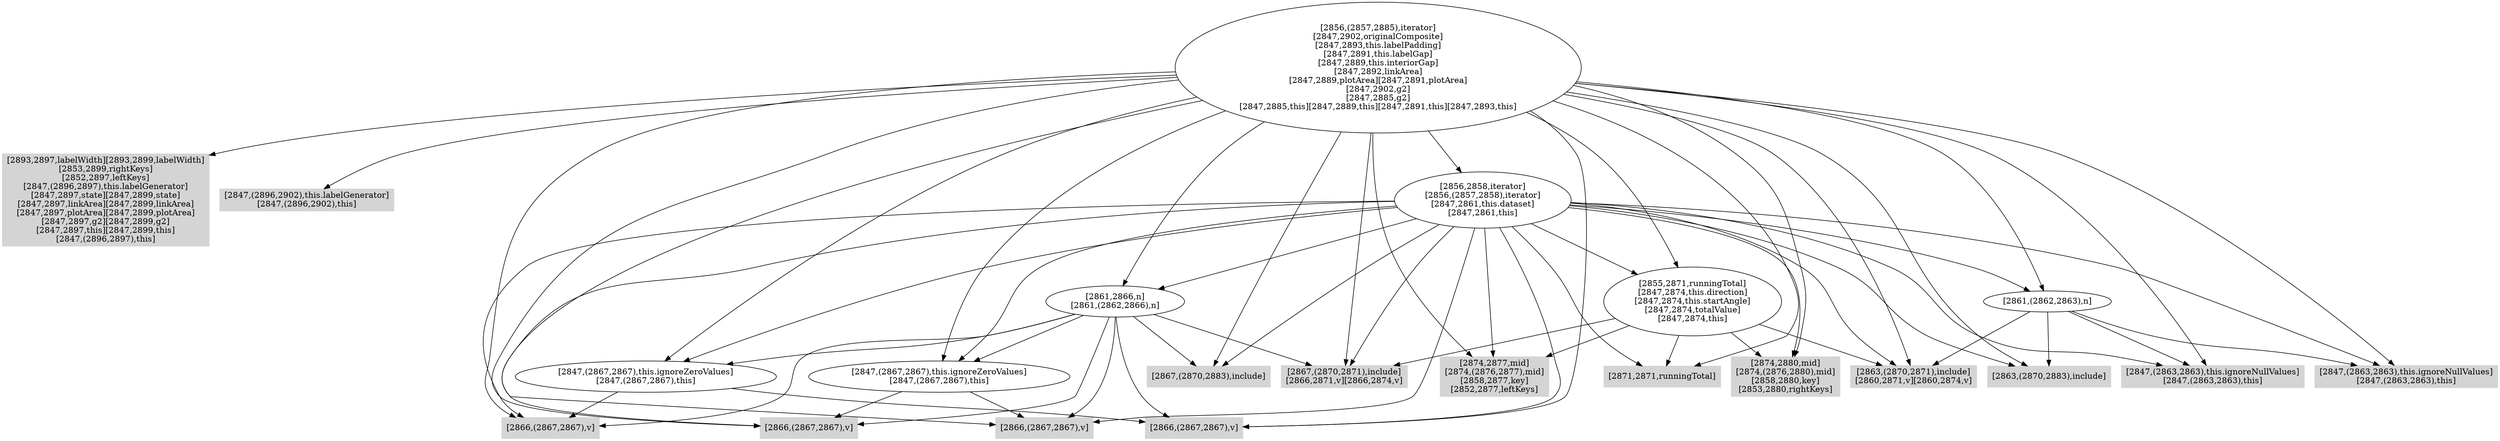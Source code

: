 digraph { 
4046 [shape=box,style=filled,color=".0 .0 .83",label="[2893,2897,labelWidth][2893,2899,labelWidth]\n[2853,2899,rightKeys]\n[2852,2897,leftKeys]\n[2847,(2896,2897),this.labelGenerator]\n[2847,2897,state][2847,2899,state]\n[2847,2897,linkArea][2847,2899,linkArea]\n[2847,2897,plotArea][2847,2899,plotArea]\n[2847,2897,g2][2847,2899,g2]\n[2847,2897,this][2847,2899,this]\n[2847,(2896,2897),this]"];
4047 [shape=box,style=filled,color=".0 .0 .83",label="[2847,(2896,2902),this.labelGenerator]\n[2847,(2896,2902),this]"];
4048 [shape=box,style=filled,color=".0 .0 .83",label="[2866,(2867,2867),v]"];
4049 [shape=box,style=filled,color=".0 .0 .83",label="[2866,(2867,2867),v]"];
4050 [label="[2847,(2867,2867),this.ignoreZeroValues]\n[2847,(2867,2867),this]"];
4051 [shape=box,style=filled,color=".0 .0 .83",label="[2866,(2867,2867),v]"];
4052 [shape=box,style=filled,color=".0 .0 .83",label="[2866,(2867,2867),v]"];
4053 [label="[2847,(2867,2867),this.ignoreZeroValues]\n[2847,(2867,2867),this]"];
4054 [shape=box,style=filled,color=".0 .0 .83",label="[2874,2877,mid]\n[2874,(2876,2877),mid]\n[2858,2877,key]\n[2852,2877,leftKeys]"];
4055 [shape=box,style=filled,color=".0 .0 .83",label="[2874,2880,mid]\n[2874,(2876,2880),mid]\n[2858,2880,key]\n[2853,2880,rightKeys]"];
4056 [shape=box,style=filled,color=".0 .0 .83",label="[2863,(2870,2871),include]\n[2860,2871,v][2860,2874,v]"];
4057 [shape=box,style=filled,color=".0 .0 .83",label="[2867,(2870,2871),include]\n[2866,2871,v][2866,2874,v]"];
4058 [shape=box,style=filled,color=".0 .0 .83",label="[2871,2871,runningTotal]"];
4059 [label="[2855,2871,runningTotal]\n[2847,2874,this.direction]\n[2847,2874,this.startAngle]\n[2847,2874,totalValue]\n[2847,2874,this]"];
4060 [shape=box,style=filled,color=".0 .0 .83",label="[2847,(2863,2863),this.ignoreNullValues]\n[2847,(2863,2863),this]"];
4061 [shape=box,style=filled,color=".0 .0 .83",label="[2847,(2863,2863),this.ignoreNullValues]\n[2847,(2863,2863),this]"];
4062 [shape=box,style=filled,color=".0 .0 .83",label="[2863,(2870,2883),include]"];
4063 [label="[2861,(2862,2863),n]"];
4064 [shape=box,style=filled,color=".0 .0 .83",label="[2867,(2870,2883),include]"];
4065 [label="[2861,2866,n]\n[2861,(2862,2866),n]"];
4066 [label="[2856,2858,iterator]\n[2856,(2857,2858),iterator]\n[2847,2861,this.dataset]\n[2847,2861,this]"];
4067 [label="[2856,(2857,2885),iterator]\n[2847,2902,originalComposite]\n[2847,2893,this.labelPadding]\n[2847,2891,this.labelGap]\n[2847,2889,this.interiorGap]\n[2847,2892,linkArea]\n[2847,2889,plotArea][2847,2891,plotArea]\n[2847,2902,g2]\n[2847,2885,g2]\n[2847,2885,this][2847,2889,this][2847,2891,this][2847,2893,this]"];
4050 -> 4048;
4050 -> 4049;
4053 -> 4051;
4053 -> 4052;
4059 -> 4054;
4059 -> 4055;
4059 -> 4056;
4059 -> 4057;
4059 -> 4058;
4063 -> 4056;
4063 -> 4060;
4063 -> 4061;
4063 -> 4062;
4065 -> 4048;
4065 -> 4049;
4065 -> 4050;
4065 -> 4051;
4065 -> 4052;
4065 -> 4053;
4065 -> 4057;
4065 -> 4064;
4066 -> 4048;
4066 -> 4049;
4066 -> 4050;
4066 -> 4051;
4066 -> 4052;
4066 -> 4053;
4066 -> 4054;
4066 -> 4055;
4066 -> 4056;
4066 -> 4057;
4066 -> 4058;
4066 -> 4059;
4066 -> 4060;
4066 -> 4061;
4066 -> 4062;
4066 -> 4063;
4066 -> 4064;
4066 -> 4065;
4067 -> 4046;
4067 -> 4047;
4067 -> 4048;
4067 -> 4049;
4067 -> 4050;
4067 -> 4051;
4067 -> 4052;
4067 -> 4053;
4067 -> 4054;
4067 -> 4055;
4067 -> 4056;
4067 -> 4057;
4067 -> 4058;
4067 -> 4059;
4067 -> 4060;
4067 -> 4061;
4067 -> 4062;
4067 -> 4063;
4067 -> 4064;
4067 -> 4065;
4067 -> 4066;
}